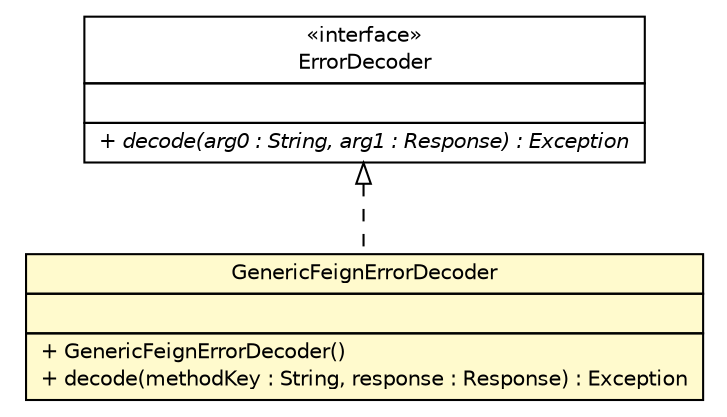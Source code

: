 #!/usr/local/bin/dot
#
# Class diagram 
# Generated by UMLGraph version R5_6-24-gf6e263 (http://www.umlgraph.org/)
#

digraph G {
	edge [fontname="Helvetica",fontsize=10,labelfontname="Helvetica",labelfontsize=10];
	node [fontname="Helvetica",fontsize=10,shape=plaintext];
	nodesep=0.25;
	ranksep=0.5;
	// com.yirendai.oss.lib.errorhandle.internal.rpc.GenericFeignErrorDecoder
	c1197 [label=<<table title="com.yirendai.oss.lib.errorhandle.internal.rpc.GenericFeignErrorDecoder" border="0" cellborder="1" cellspacing="0" cellpadding="2" port="p" bgcolor="lemonChiffon" href="./GenericFeignErrorDecoder.html">
		<tr><td><table border="0" cellspacing="0" cellpadding="1">
<tr><td align="center" balign="center"> GenericFeignErrorDecoder </td></tr>
		</table></td></tr>
		<tr><td><table border="0" cellspacing="0" cellpadding="1">
<tr><td align="left" balign="left">  </td></tr>
		</table></td></tr>
		<tr><td><table border="0" cellspacing="0" cellpadding="1">
<tr><td align="left" balign="left"> + GenericFeignErrorDecoder() </td></tr>
<tr><td align="left" balign="left"> + decode(methodKey : String, response : Response) : Exception </td></tr>
		</table></td></tr>
		</table>>, URL="./GenericFeignErrorDecoder.html", fontname="Helvetica", fontcolor="black", fontsize=10.0];
	//com.yirendai.oss.lib.errorhandle.internal.rpc.GenericFeignErrorDecoder implements feign.codec.ErrorDecoder
	c1216:p -> c1197:p [dir=back,arrowtail=empty,style=dashed];
	// feign.codec.ErrorDecoder
	c1216 [label=<<table title="feign.codec.ErrorDecoder" border="0" cellborder="1" cellspacing="0" cellpadding="2" port="p" href="http://java.sun.com/j2se/1.4.2/docs/api/feign/codec/ErrorDecoder.html">
		<tr><td><table border="0" cellspacing="0" cellpadding="1">
<tr><td align="center" balign="center"> &#171;interface&#187; </td></tr>
<tr><td align="center" balign="center"> ErrorDecoder </td></tr>
		</table></td></tr>
		<tr><td><table border="0" cellspacing="0" cellpadding="1">
<tr><td align="left" balign="left">  </td></tr>
		</table></td></tr>
		<tr><td><table border="0" cellspacing="0" cellpadding="1">
<tr><td align="left" balign="left"><font face="Helvetica-Oblique" point-size="10.0"> + decode(arg0 : String, arg1 : Response) : Exception </font></td></tr>
		</table></td></tr>
		</table>>, URL="http://java.sun.com/j2se/1.4.2/docs/api/feign/codec/ErrorDecoder.html", fontname="Helvetica", fontcolor="black", fontsize=10.0];
}

